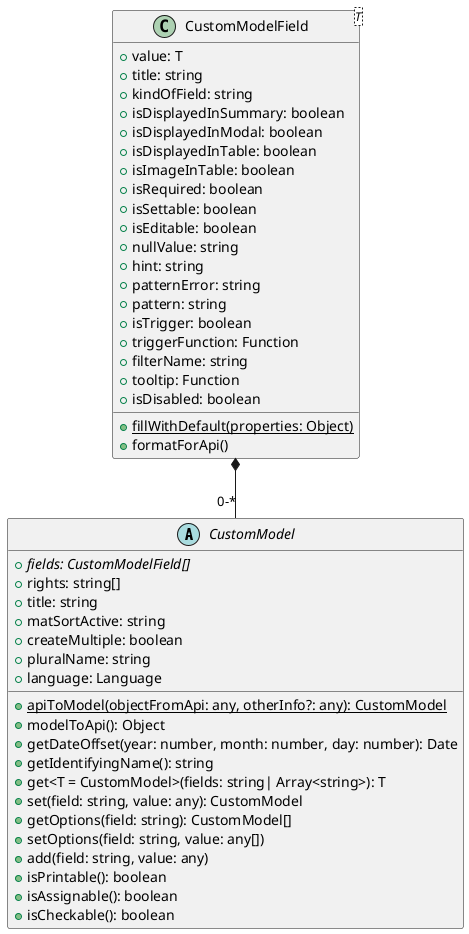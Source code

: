 @startuml updatedModel
abstract class CustomModel {
    + {abstract} fields: CustomModelField[]
    + rights: string[]
    + title: string
    + matSortActive: string
    + createMultiple: boolean
    + pluralName: string
    + language: Language


    + {static} apiToModel(objectFromApi: any, otherInfo?: any): CustomModel
    + modelToApi(): Object
    + getDateOffset(year: number, month: number, day: number): Date
    + getIdentifyingName(): string
    + get<T = CustomModel>(fields: string| Array<string>): T
    + set(field: string, value: any): CustomModel
    + getOptions(field: string): CustomModel[]
    + setOptions(field: string, value: any[])
    + add(field: string, value: any)
    + isPrintable(): boolean
    + isAssignable(): boolean
    + isCheckable(): boolean
    
}

class CustomModelField<T> {
    + value: T
    + title: string
    + kindOfField: string
    + isDisplayedInSummary: boolean
    + isDisplayedInModal: boolean
    + isDisplayedInTable: boolean
    + isImageInTable: boolean
    + isRequired: boolean
    + isSettable: boolean
    + isEditable: boolean
    + nullValue: string
    + hint: string
    + patternError: string
    + pattern: string
    + isTrigger: boolean
    + triggerFunction: Function
    + filterName: string
    + tooltip: Function
    + isDisabled: boolean
    
    + {static} fillWithDefault(properties: Object)
    + formatForApi()
}

CustomModelField *-- "0-*" CustomModel
@enduml